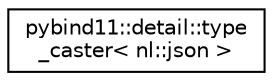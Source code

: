 digraph "Graphical Class Hierarchy"
{
 // LATEX_PDF_SIZE
  edge [fontname="Helvetica",fontsize="10",labelfontname="Helvetica",labelfontsize="10"];
  node [fontname="Helvetica",fontsize="10",shape=record];
  rankdir="LR";
  Node0 [label="pybind11::detail::type\l_caster\< nl::json \>",height=0.2,width=0.4,color="black", fillcolor="white", style="filled",URL="$structpybind11_1_1detail_1_1type__caster_3_01nl_1_1json_01_4.html",tooltip=" "];
}
